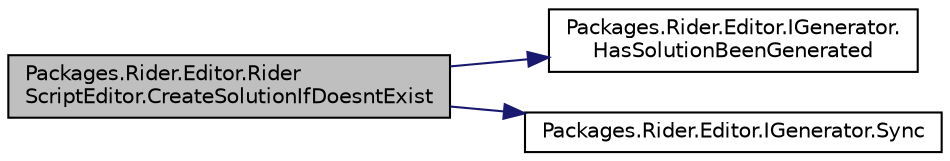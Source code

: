 digraph "Packages.Rider.Editor.RiderScriptEditor.CreateSolutionIfDoesntExist"
{
 // LATEX_PDF_SIZE
  edge [fontname="Helvetica",fontsize="10",labelfontname="Helvetica",labelfontsize="10"];
  node [fontname="Helvetica",fontsize="10",shape=record];
  rankdir="LR";
  Node1 [label="Packages.Rider.Editor.Rider\lScriptEditor.CreateSolutionIfDoesntExist",height=0.2,width=0.4,color="black", fillcolor="grey75", style="filled", fontcolor="black",tooltip=" "];
  Node1 -> Node2 [color="midnightblue",fontsize="10",style="solid",fontname="Helvetica"];
  Node2 [label="Packages.Rider.Editor.IGenerator.\lHasSolutionBeenGenerated",height=0.2,width=0.4,color="black", fillcolor="white", style="filled",URL="$interface_packages_1_1_rider_1_1_editor_1_1_i_generator.html#af2a293f64febed320e60d6e3a88276cb",tooltip=" "];
  Node1 -> Node3 [color="midnightblue",fontsize="10",style="solid",fontname="Helvetica"];
  Node3 [label="Packages.Rider.Editor.IGenerator.Sync",height=0.2,width=0.4,color="black", fillcolor="white", style="filled",URL="$interface_packages_1_1_rider_1_1_editor_1_1_i_generator.html#a18d4c0b40c7ed4698d4e67fc06cf2c12",tooltip=" "];
}
